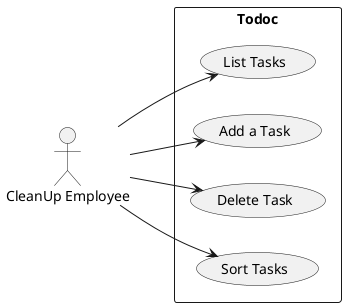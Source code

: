 @startuml Todoc Use Case Diagram
left to right direction
actor "CleanUp Employee" as CE
rectangle Todoc {
  usecase "List Tasks" as UC1
  usecase "Add a Task" as UC2
  usecase "Delete Task" as UC3
  usecase "Sort Tasks" as UC4
}
CE --> UC1
CE --> UC2
CE --> UC3
CE --> UC4

@enduml